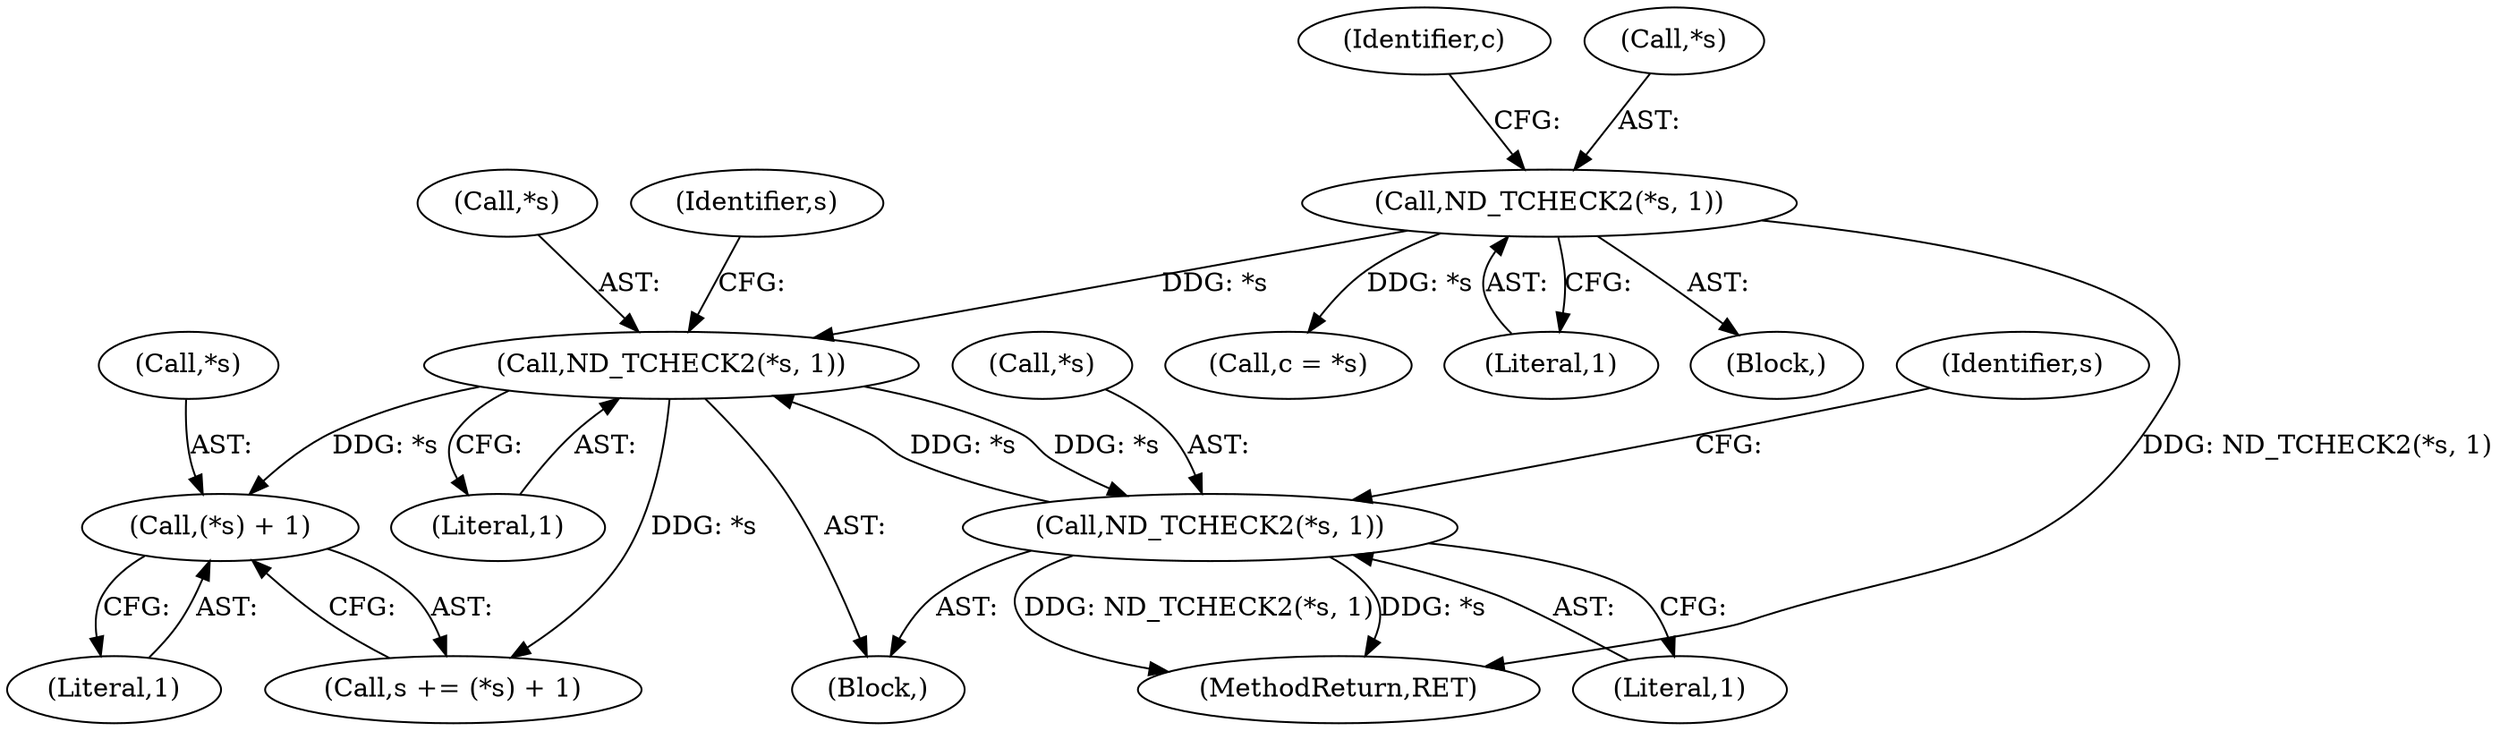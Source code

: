 digraph "0_tcpdump_6f5ba2b651cd9d4b7fa8ee5c4f94460645877c45@pointer" {
"1000153" [label="(Call,(*s) + 1)"];
"1000147" [label="(Call,ND_TCHECK2(*s, 1))"];
"1000157" [label="(Call,ND_TCHECK2(*s, 1))"];
"1000120" [label="(Call,ND_TCHECK2(*s, 1))"];
"1000158" [label="(Call,*s)"];
"1000120" [label="(Call,ND_TCHECK2(*s, 1))"];
"1000151" [label="(Call,s += (*s) + 1)"];
"1000157" [label="(Call,ND_TCHECK2(*s, 1))"];
"1000150" [label="(Literal,1)"];
"1000139" [label="(Block,)"];
"1000148" [label="(Call,*s)"];
"1000123" [label="(Literal,1)"];
"1000147" [label="(Call,ND_TCHECK2(*s, 1))"];
"1000138" [label="(Identifier,s)"];
"1000125" [label="(Identifier,c)"];
"1000107" [label="(Block,)"];
"1000152" [label="(Identifier,s)"];
"1000156" [label="(Literal,1)"];
"1000160" [label="(Literal,1)"];
"1000121" [label="(Call,*s)"];
"1000154" [label="(Call,*s)"];
"1000124" [label="(Call,c = *s)"];
"1000153" [label="(Call,(*s) + 1)"];
"1000171" [label="(MethodReturn,RET)"];
"1000153" -> "1000151"  [label="AST: "];
"1000153" -> "1000156"  [label="CFG: "];
"1000154" -> "1000153"  [label="AST: "];
"1000156" -> "1000153"  [label="AST: "];
"1000151" -> "1000153"  [label="CFG: "];
"1000147" -> "1000153"  [label="DDG: *s"];
"1000147" -> "1000139"  [label="AST: "];
"1000147" -> "1000150"  [label="CFG: "];
"1000148" -> "1000147"  [label="AST: "];
"1000150" -> "1000147"  [label="AST: "];
"1000152" -> "1000147"  [label="CFG: "];
"1000157" -> "1000147"  [label="DDG: *s"];
"1000120" -> "1000147"  [label="DDG: *s"];
"1000147" -> "1000151"  [label="DDG: *s"];
"1000147" -> "1000157"  [label="DDG: *s"];
"1000157" -> "1000139"  [label="AST: "];
"1000157" -> "1000160"  [label="CFG: "];
"1000158" -> "1000157"  [label="AST: "];
"1000160" -> "1000157"  [label="AST: "];
"1000138" -> "1000157"  [label="CFG: "];
"1000157" -> "1000171"  [label="DDG: ND_TCHECK2(*s, 1)"];
"1000157" -> "1000171"  [label="DDG: *s"];
"1000120" -> "1000107"  [label="AST: "];
"1000120" -> "1000123"  [label="CFG: "];
"1000121" -> "1000120"  [label="AST: "];
"1000123" -> "1000120"  [label="AST: "];
"1000125" -> "1000120"  [label="CFG: "];
"1000120" -> "1000171"  [label="DDG: ND_TCHECK2(*s, 1)"];
"1000120" -> "1000124"  [label="DDG: *s"];
}
